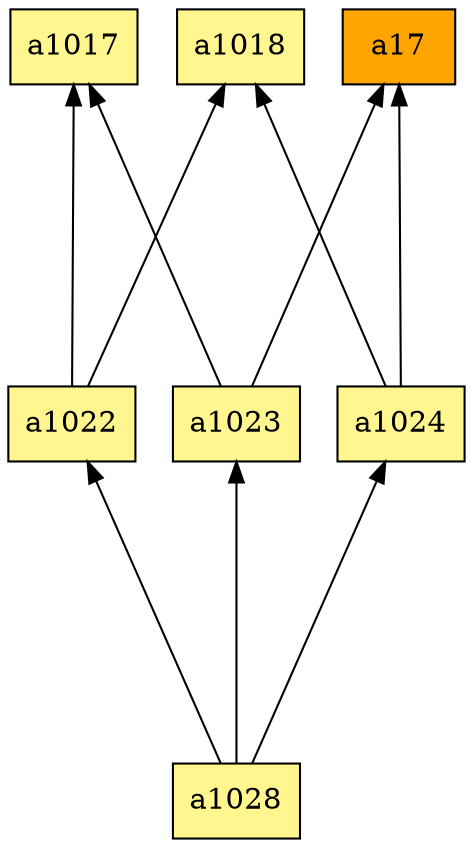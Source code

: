 digraph G {
rankdir=BT;ranksep="2.0";
"a1023" [shape=record,fillcolor=khaki1,style=filled,label="{a1023}"];
"a1022" [shape=record,fillcolor=khaki1,style=filled,label="{a1022}"];
"a1024" [shape=record,fillcolor=khaki1,style=filled,label="{a1024}"];
"a1028" [shape=record,fillcolor=khaki1,style=filled,label="{a1028}"];
"a1017" [shape=record,fillcolor=khaki1,style=filled,label="{a1017}"];
"a1018" [shape=record,fillcolor=khaki1,style=filled,label="{a1018}"];
"a17" [shape=record,fillcolor=orange,style=filled,label="{a17}"];
"a1023" -> "a1017"
"a1023" -> "a17"
"a1022" -> "a1017"
"a1022" -> "a1018"
"a1024" -> "a1018"
"a1024" -> "a17"
"a1028" -> "a1024"
"a1028" -> "a1023"
"a1028" -> "a1022"
}
